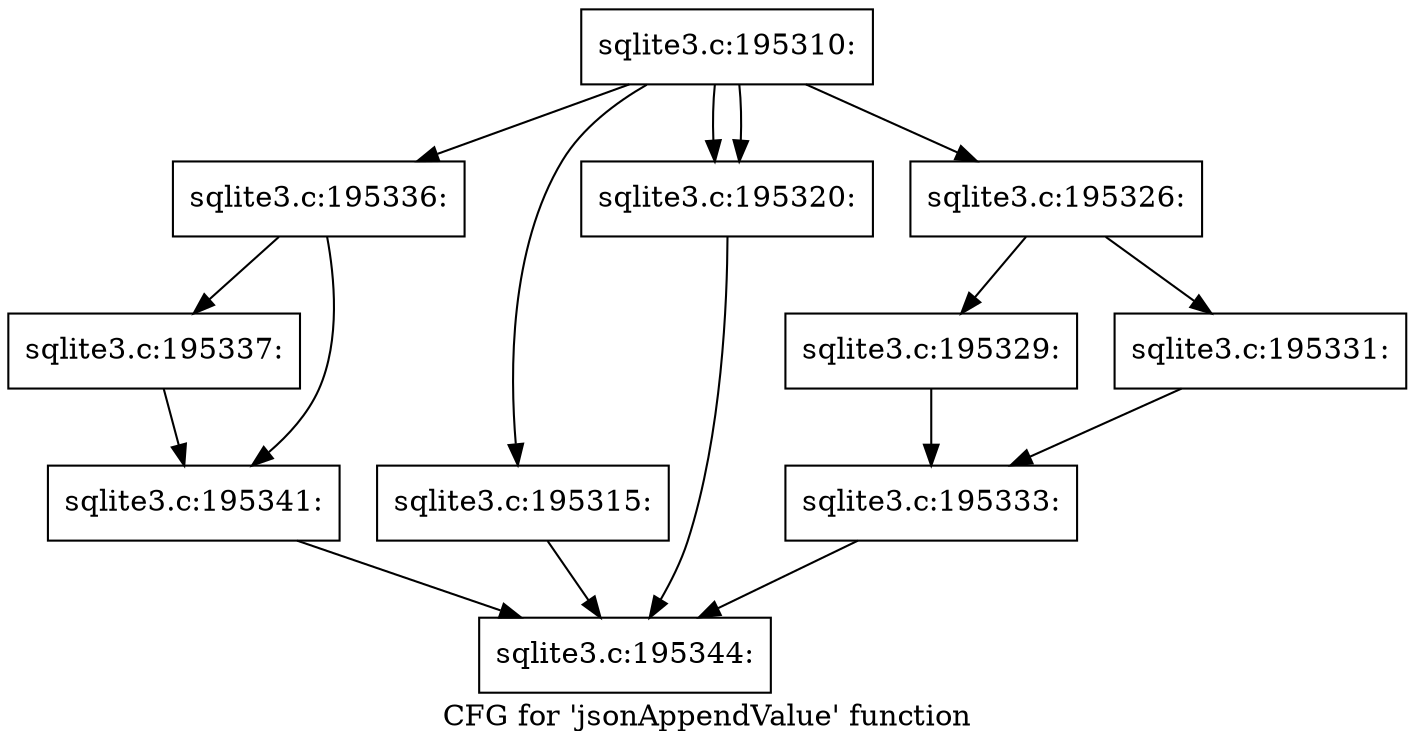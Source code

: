 digraph "CFG for 'jsonAppendValue' function" {
	label="CFG for 'jsonAppendValue' function";

	Node0x55c0fa844000 [shape=record,label="{sqlite3.c:195310:}"];
	Node0x55c0fa844000 -> Node0x55c0fa851410;
	Node0x55c0fa844000 -> Node0x55c0fa8517f0;
	Node0x55c0fa844000 -> Node0x55c0fa851ae0;
	Node0x55c0fa844000 -> Node0x55c0fa851ae0;
	Node0x55c0fa844000 -> Node0x55c0fa852960;
	Node0x55c0fa8517f0 [shape=record,label="{sqlite3.c:195315:}"];
	Node0x55c0fa8517f0 -> Node0x55c0fa8508a0;
	Node0x55c0fa851ae0 [shape=record,label="{sqlite3.c:195320:}"];
	Node0x55c0fa851ae0 -> Node0x55c0fa8508a0;
	Node0x55c0fa852960 [shape=record,label="{sqlite3.c:195326:}"];
	Node0x55c0fa852960 -> Node0x55c0fa853500;
	Node0x55c0fa852960 -> Node0x55c0fa8535a0;
	Node0x55c0fa853500 [shape=record,label="{sqlite3.c:195329:}"];
	Node0x55c0fa853500 -> Node0x55c0fa853550;
	Node0x55c0fa8535a0 [shape=record,label="{sqlite3.c:195331:}"];
	Node0x55c0fa8535a0 -> Node0x55c0fa853550;
	Node0x55c0fa853550 [shape=record,label="{sqlite3.c:195333:}"];
	Node0x55c0fa853550 -> Node0x55c0fa8508a0;
	Node0x55c0fa851410 [shape=record,label="{sqlite3.c:195336:}"];
	Node0x55c0fa851410 -> Node0x55c0fa8543a0;
	Node0x55c0fa851410 -> Node0x55c0fa8543f0;
	Node0x55c0fa8543a0 [shape=record,label="{sqlite3.c:195337:}"];
	Node0x55c0fa8543a0 -> Node0x55c0fa8543f0;
	Node0x55c0fa8543f0 [shape=record,label="{sqlite3.c:195341:}"];
	Node0x55c0fa8543f0 -> Node0x55c0fa8508a0;
	Node0x55c0fa8508a0 [shape=record,label="{sqlite3.c:195344:}"];
}

